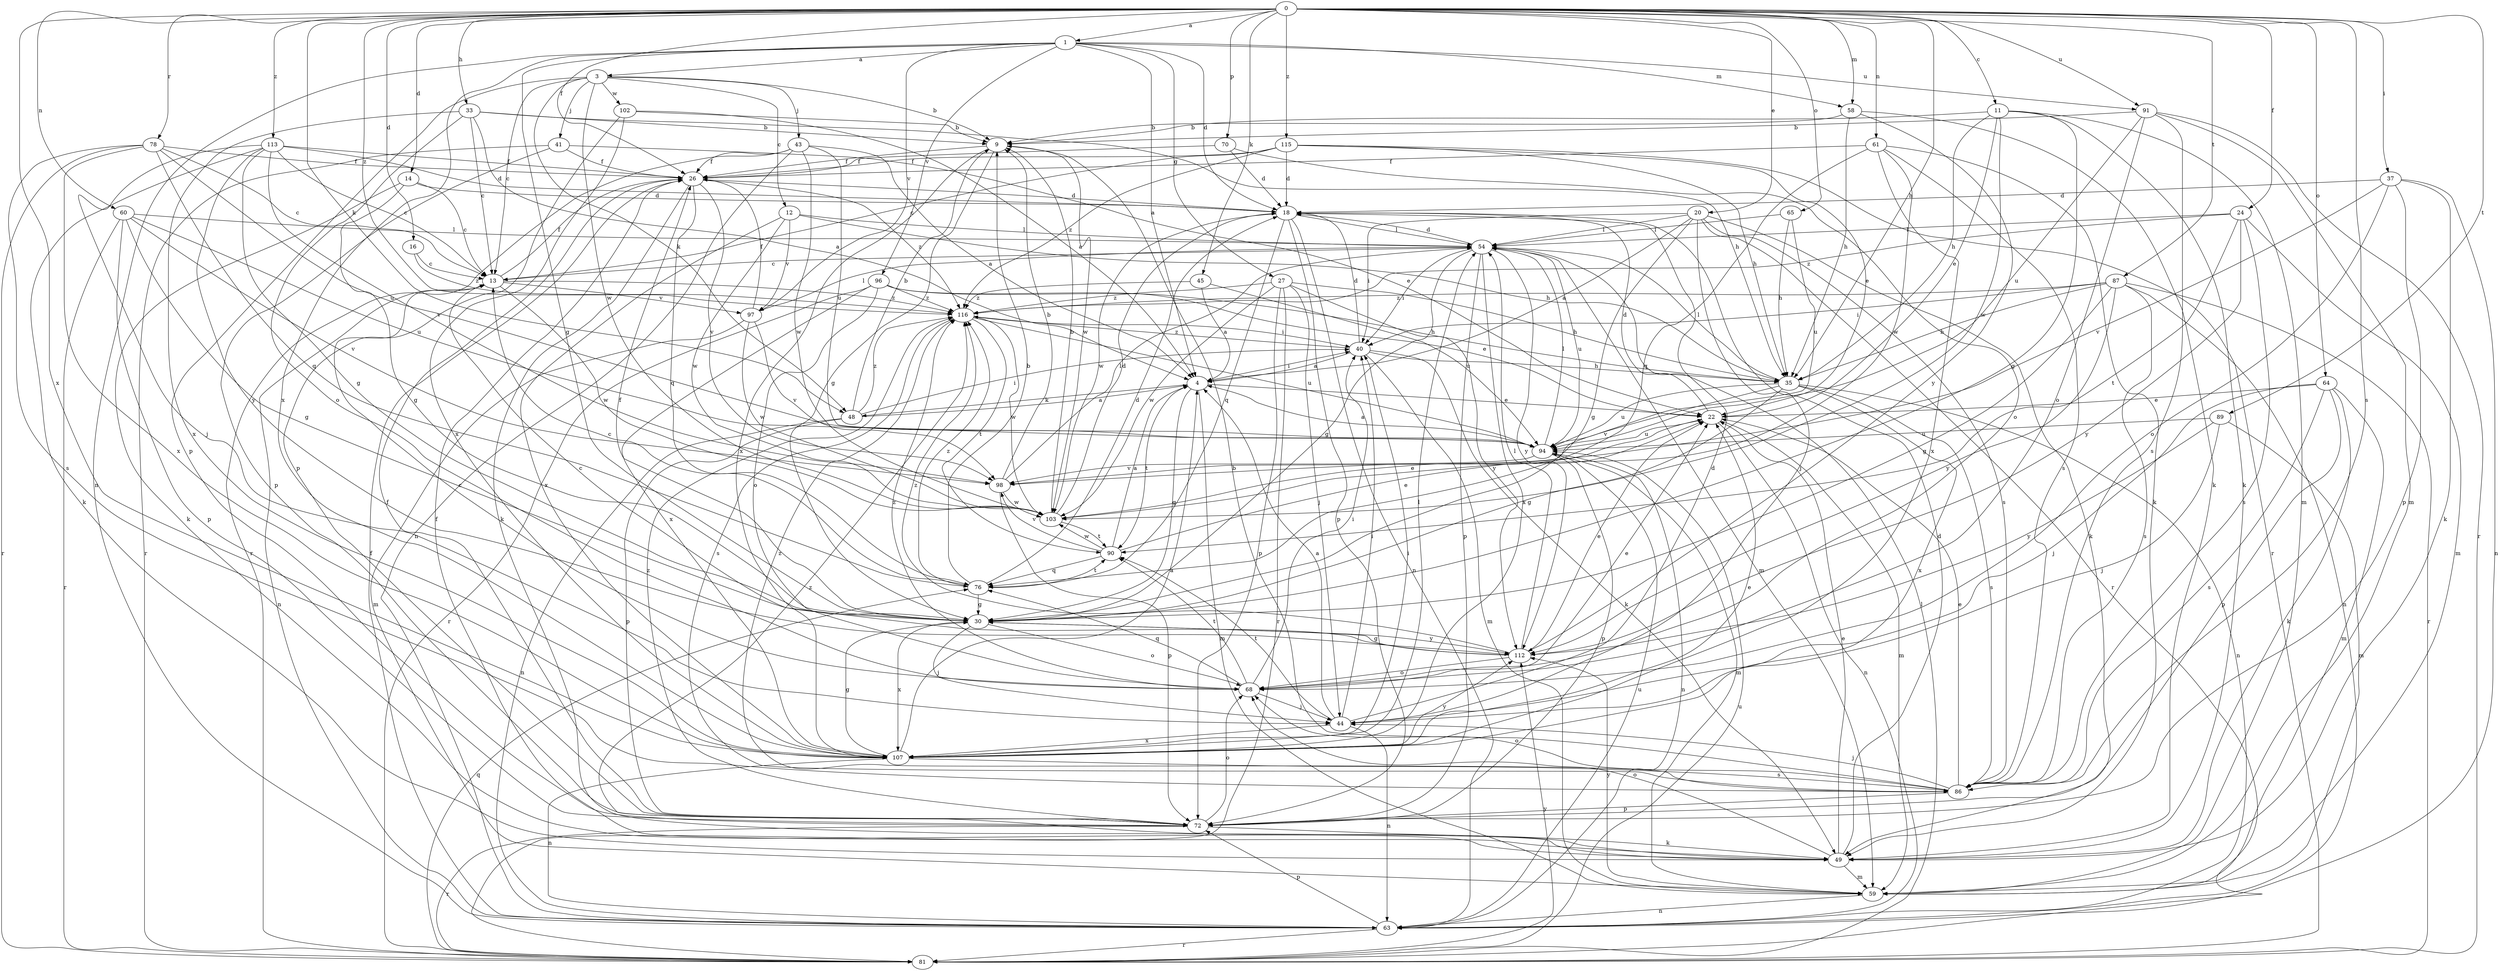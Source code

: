 strict digraph  {
0;
1;
3;
4;
9;
11;
12;
13;
14;
16;
18;
20;
22;
24;
26;
27;
30;
33;
35;
37;
40;
41;
43;
44;
45;
48;
49;
54;
58;
59;
60;
61;
63;
64;
65;
68;
70;
72;
76;
78;
81;
86;
87;
89;
90;
91;
94;
96;
97;
98;
102;
103;
107;
112;
113;
115;
116;
0 -> 1  [label=a];
0 -> 11  [label=c];
0 -> 14  [label=d];
0 -> 16  [label=d];
0 -> 20  [label=e];
0 -> 24  [label=f];
0 -> 26  [label=f];
0 -> 33  [label=h];
0 -> 35  [label=h];
0 -> 37  [label=i];
0 -> 45  [label=k];
0 -> 48  [label=k];
0 -> 58  [label=m];
0 -> 60  [label=n];
0 -> 61  [label=n];
0 -> 64  [label=o];
0 -> 65  [label=o];
0 -> 70  [label=p];
0 -> 78  [label=r];
0 -> 86  [label=s];
0 -> 87  [label=t];
0 -> 89  [label=t];
0 -> 91  [label=u];
0 -> 107  [label=x];
0 -> 113  [label=z];
0 -> 115  [label=z];
0 -> 116  [label=z];
1 -> 3  [label=a];
1 -> 4  [label=a];
1 -> 18  [label=d];
1 -> 27  [label=g];
1 -> 30  [label=g];
1 -> 58  [label=m];
1 -> 63  [label=n];
1 -> 91  [label=u];
1 -> 96  [label=v];
1 -> 97  [label=v];
1 -> 107  [label=x];
3 -> 9  [label=b];
3 -> 12  [label=c];
3 -> 13  [label=c];
3 -> 41  [label=j];
3 -> 43  [label=j];
3 -> 48  [label=k];
3 -> 72  [label=p];
3 -> 102  [label=w];
3 -> 103  [label=w];
4 -> 22  [label=e];
4 -> 30  [label=g];
4 -> 40  [label=i];
4 -> 48  [label=k];
4 -> 59  [label=m];
4 -> 90  [label=t];
9 -> 26  [label=f];
9 -> 30  [label=g];
9 -> 103  [label=w];
9 -> 107  [label=x];
11 -> 9  [label=b];
11 -> 22  [label=e];
11 -> 30  [label=g];
11 -> 35  [label=h];
11 -> 49  [label=k];
11 -> 59  [label=m];
11 -> 103  [label=w];
12 -> 35  [label=h];
12 -> 54  [label=l];
12 -> 97  [label=v];
12 -> 103  [label=w];
12 -> 107  [label=x];
13 -> 26  [label=f];
13 -> 63  [label=n];
13 -> 97  [label=v];
13 -> 103  [label=w];
13 -> 116  [label=z];
14 -> 13  [label=c];
14 -> 18  [label=d];
14 -> 30  [label=g];
14 -> 49  [label=k];
16 -> 13  [label=c];
16 -> 116  [label=z];
18 -> 54  [label=l];
18 -> 63  [label=n];
18 -> 72  [label=p];
18 -> 76  [label=q];
18 -> 103  [label=w];
20 -> 4  [label=a];
20 -> 30  [label=g];
20 -> 40  [label=i];
20 -> 44  [label=j];
20 -> 49  [label=k];
20 -> 54  [label=l];
20 -> 81  [label=r];
20 -> 86  [label=s];
22 -> 18  [label=d];
22 -> 59  [label=m];
22 -> 63  [label=n];
22 -> 94  [label=u];
24 -> 54  [label=l];
24 -> 59  [label=m];
24 -> 86  [label=s];
24 -> 90  [label=t];
24 -> 112  [label=y];
24 -> 116  [label=z];
26 -> 18  [label=d];
26 -> 49  [label=k];
26 -> 76  [label=q];
26 -> 98  [label=v];
26 -> 116  [label=z];
27 -> 35  [label=h];
27 -> 44  [label=j];
27 -> 72  [label=p];
27 -> 81  [label=r];
27 -> 103  [label=w];
27 -> 112  [label=y];
27 -> 116  [label=z];
30 -> 26  [label=f];
30 -> 44  [label=j];
30 -> 68  [label=o];
30 -> 107  [label=x];
30 -> 112  [label=y];
33 -> 4  [label=a];
33 -> 9  [label=b];
33 -> 13  [label=c];
33 -> 35  [label=h];
33 -> 68  [label=o];
33 -> 107  [label=x];
35 -> 30  [label=g];
35 -> 54  [label=l];
35 -> 63  [label=n];
35 -> 86  [label=s];
35 -> 94  [label=u];
35 -> 98  [label=v];
35 -> 107  [label=x];
37 -> 18  [label=d];
37 -> 49  [label=k];
37 -> 63  [label=n];
37 -> 68  [label=o];
37 -> 72  [label=p];
37 -> 98  [label=v];
40 -> 4  [label=a];
40 -> 18  [label=d];
40 -> 35  [label=h];
40 -> 49  [label=k];
40 -> 59  [label=m];
40 -> 116  [label=z];
41 -> 22  [label=e];
41 -> 26  [label=f];
41 -> 72  [label=p];
41 -> 81  [label=r];
43 -> 4  [label=a];
43 -> 26  [label=f];
43 -> 63  [label=n];
43 -> 81  [label=r];
43 -> 94  [label=u];
43 -> 103  [label=w];
44 -> 4  [label=a];
44 -> 18  [label=d];
44 -> 40  [label=i];
44 -> 63  [label=n];
44 -> 90  [label=t];
44 -> 107  [label=x];
45 -> 4  [label=a];
45 -> 94  [label=u];
45 -> 116  [label=z];
48 -> 4  [label=a];
48 -> 9  [label=b];
48 -> 40  [label=i];
48 -> 63  [label=n];
48 -> 72  [label=p];
48 -> 116  [label=z];
49 -> 18  [label=d];
49 -> 22  [label=e];
49 -> 26  [label=f];
49 -> 59  [label=m];
49 -> 68  [label=o];
49 -> 116  [label=z];
54 -> 13  [label=c];
54 -> 18  [label=d];
54 -> 30  [label=g];
54 -> 40  [label=i];
54 -> 59  [label=m];
54 -> 72  [label=p];
54 -> 94  [label=u];
54 -> 107  [label=x];
54 -> 112  [label=y];
58 -> 9  [label=b];
58 -> 35  [label=h];
58 -> 49  [label=k];
58 -> 112  [label=y];
59 -> 63  [label=n];
59 -> 112  [label=y];
60 -> 30  [label=g];
60 -> 54  [label=l];
60 -> 72  [label=p];
60 -> 81  [label=r];
60 -> 94  [label=u];
60 -> 98  [label=v];
61 -> 26  [label=f];
61 -> 49  [label=k];
61 -> 76  [label=q];
61 -> 86  [label=s];
61 -> 103  [label=w];
61 -> 107  [label=x];
63 -> 26  [label=f];
63 -> 72  [label=p];
63 -> 81  [label=r];
63 -> 94  [label=u];
64 -> 22  [label=e];
64 -> 44  [label=j];
64 -> 49  [label=k];
64 -> 59  [label=m];
64 -> 72  [label=p];
64 -> 86  [label=s];
65 -> 35  [label=h];
65 -> 54  [label=l];
65 -> 94  [label=u];
68 -> 13  [label=c];
68 -> 22  [label=e];
68 -> 40  [label=i];
68 -> 44  [label=j];
68 -> 76  [label=q];
68 -> 90  [label=t];
68 -> 116  [label=z];
70 -> 18  [label=d];
70 -> 26  [label=f];
70 -> 68  [label=o];
72 -> 26  [label=f];
72 -> 49  [label=k];
72 -> 68  [label=o];
72 -> 81  [label=r];
72 -> 116  [label=z];
76 -> 9  [label=b];
76 -> 13  [label=c];
76 -> 18  [label=d];
76 -> 30  [label=g];
76 -> 90  [label=t];
76 -> 116  [label=z];
78 -> 13  [label=c];
78 -> 26  [label=f];
78 -> 76  [label=q];
78 -> 81  [label=r];
78 -> 86  [label=s];
78 -> 94  [label=u];
78 -> 107  [label=x];
81 -> 54  [label=l];
81 -> 76  [label=q];
81 -> 94  [label=u];
81 -> 112  [label=y];
86 -> 9  [label=b];
86 -> 22  [label=e];
86 -> 44  [label=j];
86 -> 68  [label=o];
86 -> 72  [label=p];
86 -> 116  [label=z];
87 -> 30  [label=g];
87 -> 35  [label=h];
87 -> 40  [label=i];
87 -> 63  [label=n];
87 -> 81  [label=r];
87 -> 86  [label=s];
87 -> 112  [label=y];
87 -> 116  [label=z];
89 -> 44  [label=j];
89 -> 59  [label=m];
89 -> 94  [label=u];
89 -> 112  [label=y];
90 -> 4  [label=a];
90 -> 22  [label=e];
90 -> 76  [label=q];
90 -> 98  [label=v];
90 -> 103  [label=w];
91 -> 9  [label=b];
91 -> 59  [label=m];
91 -> 68  [label=o];
91 -> 81  [label=r];
91 -> 86  [label=s];
91 -> 94  [label=u];
94 -> 4  [label=a];
94 -> 54  [label=l];
94 -> 59  [label=m];
94 -> 63  [label=n];
94 -> 72  [label=p];
94 -> 98  [label=v];
96 -> 22  [label=e];
96 -> 35  [label=h];
96 -> 68  [label=o];
96 -> 81  [label=r];
96 -> 107  [label=x];
96 -> 116  [label=z];
97 -> 26  [label=f];
97 -> 54  [label=l];
97 -> 59  [label=m];
97 -> 98  [label=v];
97 -> 103  [label=w];
98 -> 9  [label=b];
98 -> 54  [label=l];
98 -> 72  [label=p];
98 -> 103  [label=w];
102 -> 4  [label=a];
102 -> 9  [label=b];
102 -> 72  [label=p];
102 -> 107  [label=x];
103 -> 9  [label=b];
103 -> 18  [label=d];
103 -> 22  [label=e];
103 -> 90  [label=t];
107 -> 4  [label=a];
107 -> 22  [label=e];
107 -> 30  [label=g];
107 -> 40  [label=i];
107 -> 54  [label=l];
107 -> 63  [label=n];
107 -> 86  [label=s];
107 -> 112  [label=y];
112 -> 13  [label=c];
112 -> 22  [label=e];
112 -> 30  [label=g];
112 -> 54  [label=l];
112 -> 68  [label=o];
112 -> 116  [label=z];
113 -> 13  [label=c];
113 -> 18  [label=d];
113 -> 26  [label=f];
113 -> 30  [label=g];
113 -> 44  [label=j];
113 -> 49  [label=k];
113 -> 98  [label=v];
113 -> 112  [label=y];
115 -> 13  [label=c];
115 -> 18  [label=d];
115 -> 22  [label=e];
115 -> 26  [label=f];
115 -> 35  [label=h];
115 -> 81  [label=r];
115 -> 116  [label=z];
116 -> 40  [label=i];
116 -> 86  [label=s];
116 -> 90  [label=t];
116 -> 94  [label=u];
116 -> 103  [label=w];
}
